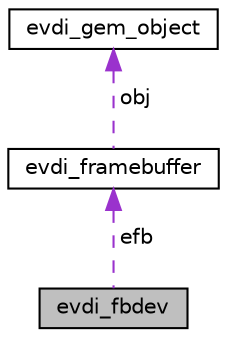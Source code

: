 digraph "evdi_fbdev"
{
 // LATEX_PDF_SIZE
  edge [fontname="Helvetica",fontsize="10",labelfontname="Helvetica",labelfontsize="10"];
  node [fontname="Helvetica",fontsize="10",shape=record];
  Node1 [label="evdi_fbdev",height=0.2,width=0.4,color="black", fillcolor="grey75", style="filled", fontcolor="black",tooltip=" "];
  Node2 -> Node1 [dir="back",color="darkorchid3",fontsize="10",style="dashed",label=" efb" ,fontname="Helvetica"];
  Node2 [label="evdi_framebuffer",height=0.2,width=0.4,color="black", fillcolor="white", style="filled",URL="$structevdi__framebuffer.html",tooltip=" "];
  Node3 -> Node2 [dir="back",color="darkorchid3",fontsize="10",style="dashed",label=" obj" ,fontname="Helvetica"];
  Node3 [label="evdi_gem_object",height=0.2,width=0.4,color="black", fillcolor="white", style="filled",URL="$structevdi__gem__object.html",tooltip=" "];
}
